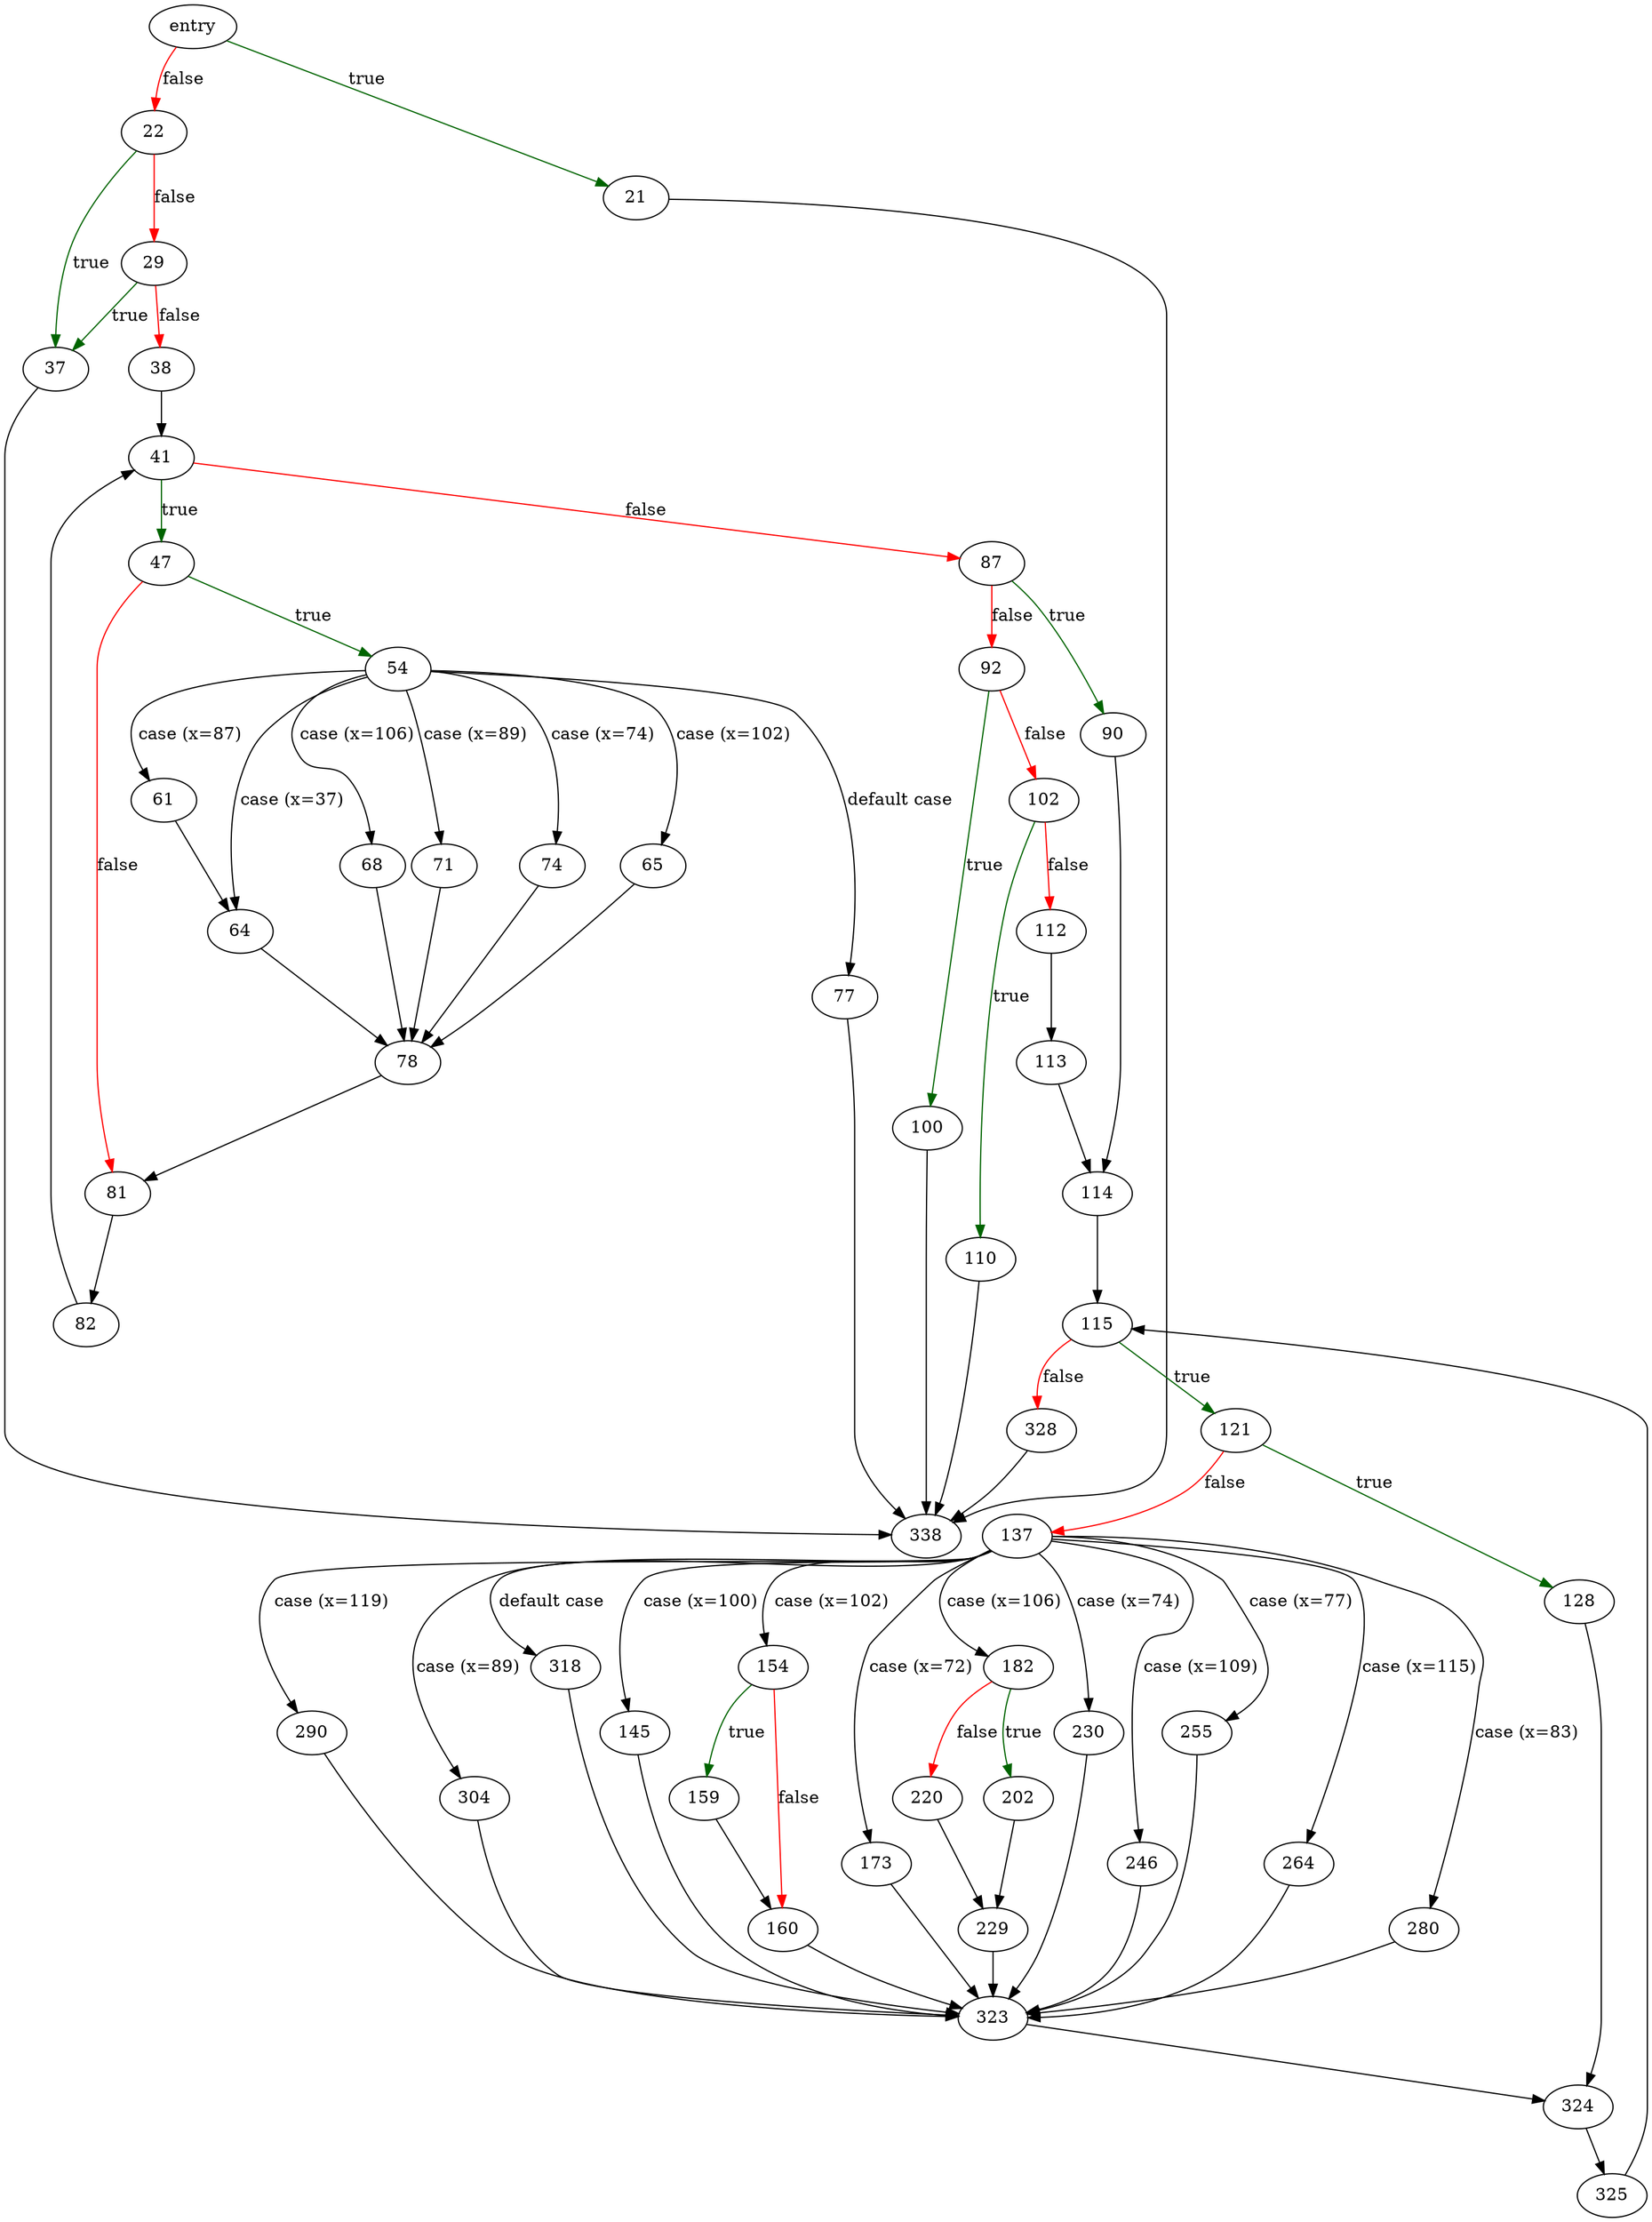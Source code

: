 digraph "strftimeFunc" {
	// Node definitions.
	3 [label=entry];
	21;
	22;
	29;
	37;
	38;
	41;
	47;
	54;
	61;
	64;
	65;
	68;
	71;
	74;
	77;
	78;
	81;
	82;
	87;
	90;
	92;
	100;
	102;
	110;
	112;
	113;
	114;
	115;
	121;
	128;
	137;
	145;
	154;
	159;
	160;
	173;
	182;
	202;
	220;
	229;
	230;
	246;
	255;
	264;
	280;
	290;
	304;
	318;
	323;
	324;
	325;
	328;
	338;

	// Edge definitions.
	3 -> 21 [
		color=darkgreen
		label=true
	];
	3 -> 22 [
		color=red
		label=false
	];
	21 -> 338;
	22 -> 29 [
		color=red
		label=false
	];
	22 -> 37 [
		color=darkgreen
		label=true
	];
	29 -> 37 [
		color=darkgreen
		label=true
	];
	29 -> 38 [
		color=red
		label=false
	];
	37 -> 338;
	38 -> 41;
	41 -> 47 [
		color=darkgreen
		label=true
	];
	41 -> 87 [
		color=red
		label=false
	];
	47 -> 54 [
		color=darkgreen
		label=true
	];
	47 -> 81 [
		color=red
		label=false
	];
	54 -> 61 [label="case (x=87)"];
	54 -> 64 [label="case (x=37)"];
	54 -> 65 [label="case (x=102)"];
	54 -> 68 [label="case (x=106)"];
	54 -> 71 [label="case (x=89)"];
	54 -> 74 [label="case (x=74)"];
	54 -> 77 [label="default case"];
	61 -> 64;
	64 -> 78;
	65 -> 78;
	68 -> 78;
	71 -> 78;
	74 -> 78;
	77 -> 338;
	78 -> 81;
	81 -> 82;
	82 -> 41;
	87 -> 90 [
		color=darkgreen
		label=true
	];
	87 -> 92 [
		color=red
		label=false
	];
	90 -> 114;
	92 -> 100 [
		color=darkgreen
		label=true
	];
	92 -> 102 [
		color=red
		label=false
	];
	100 -> 338;
	102 -> 110 [
		color=darkgreen
		label=true
	];
	102 -> 112 [
		color=red
		label=false
	];
	110 -> 338;
	112 -> 113;
	113 -> 114;
	114 -> 115;
	115 -> 121 [
		color=darkgreen
		label=true
	];
	115 -> 328 [
		color=red
		label=false
	];
	121 -> 128 [
		color=darkgreen
		label=true
	];
	121 -> 137 [
		color=red
		label=false
	];
	128 -> 324;
	137 -> 145 [label="case (x=100)"];
	137 -> 154 [label="case (x=102)"];
	137 -> 173 [label="case (x=72)"];
	137 -> 182 [label="case (x=106)"];
	137 -> 230 [label="case (x=74)"];
	137 -> 246 [label="case (x=109)"];
	137 -> 255 [label="case (x=77)"];
	137 -> 264 [label="case (x=115)"];
	137 -> 280 [label="case (x=83)"];
	137 -> 290 [label="case (x=119)"];
	137 -> 304 [label="case (x=89)"];
	137 -> 318 [label="default case"];
	145 -> 323;
	154 -> 159 [
		color=darkgreen
		label=true
	];
	154 -> 160 [
		color=red
		label=false
	];
	159 -> 160;
	160 -> 323;
	173 -> 323;
	182 -> 202 [
		color=darkgreen
		label=true
	];
	182 -> 220 [
		color=red
		label=false
	];
	202 -> 229;
	220 -> 229;
	229 -> 323;
	230 -> 323;
	246 -> 323;
	255 -> 323;
	264 -> 323;
	280 -> 323;
	290 -> 323;
	304 -> 323;
	318 -> 323;
	323 -> 324;
	324 -> 325;
	325 -> 115;
	328 -> 338;
}